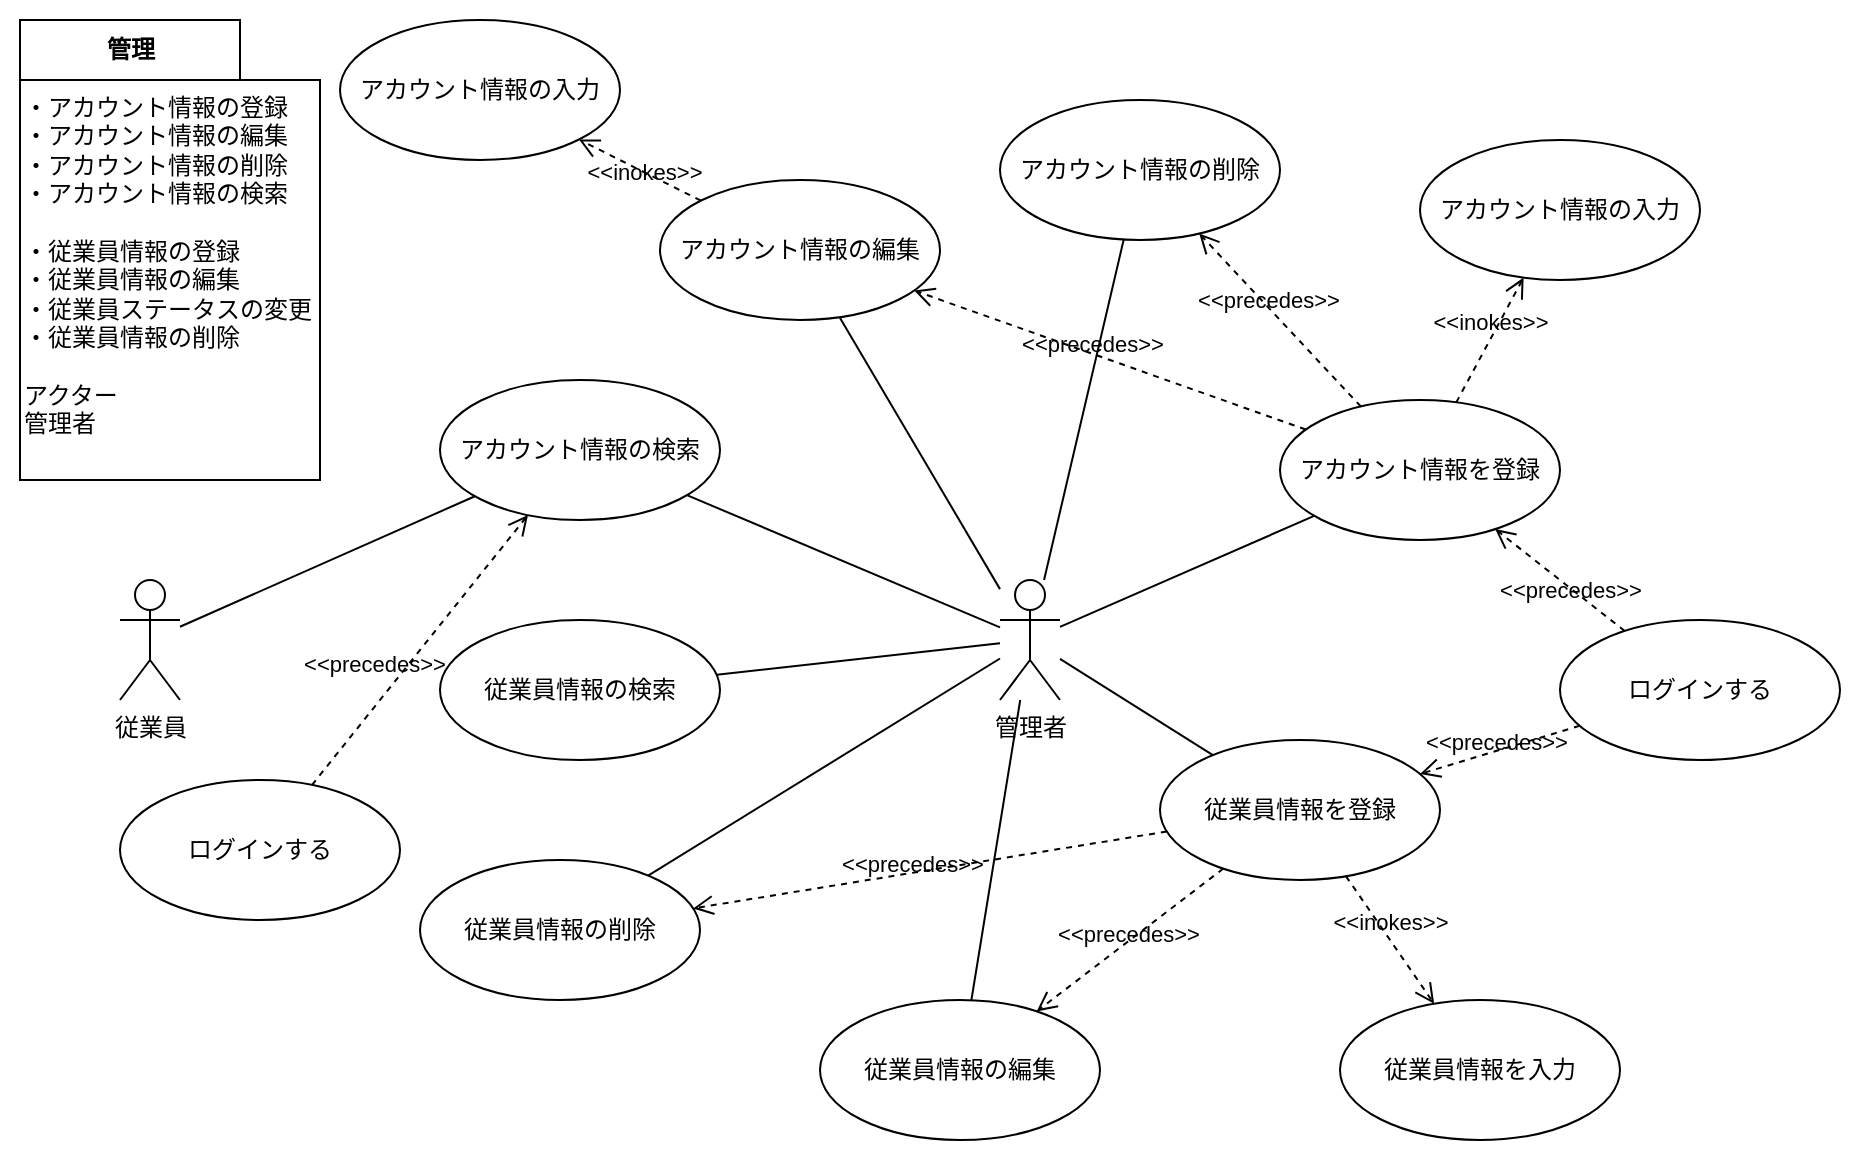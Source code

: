 <mxfile>
    <diagram id="SGvS32WQ4NayJtuChOap" name="ページ1">
        <mxGraphModel dx="1396" dy="929" grid="1" gridSize="10" guides="1" tooltips="1" connect="1" arrows="1" fold="1" page="1" pageScale="1" pageWidth="827" pageHeight="1169" math="0" shadow="0">
            <root>
                <mxCell id="0"/>
                <mxCell id="1" parent="0"/>
                <mxCell id="2" value="" style="rounded=0;whiteSpace=wrap;html=1;strokeColor=none;" parent="1" vertex="1">
                    <mxGeometry x="40" y="40" width="930" height="580" as="geometry"/>
                </mxCell>
                <mxCell id="3" value="管理者" style="shape=umlActor;verticalLabelPosition=bottom;verticalAlign=top;html=1;outlineConnect=0;" parent="1" vertex="1">
                    <mxGeometry x="540" y="330" width="30" height="60" as="geometry"/>
                </mxCell>
                <mxCell id="7" value="管理" style="shape=folder;fontStyle=1;tabWidth=110;tabHeight=30;tabPosition=left;html=1;boundedLbl=1;labelInHeader=1;container=1;collapsible=0;" parent="1" vertex="1">
                    <mxGeometry x="50" y="50" width="150" height="230" as="geometry"/>
                </mxCell>
                <mxCell id="8" value="・アカウント情報の登録&lt;br&gt;・アカウント情報の編集&lt;br&gt;・アカウント情報の削除&lt;br&gt;・アカウント情報の検索&lt;br&gt;&lt;br&gt;・従業員情報の登録&lt;br&gt;・従業員情報の編集&lt;br&gt;・従業員ステータスの変更&lt;br&gt;・従業員情報の削除&lt;br&gt;&lt;br&gt;アクター&lt;br&gt;管理者" style="html=1;strokeColor=none;resizeWidth=1;resizeHeight=1;fillColor=none;part=1;connectable=0;allowArrows=0;deletable=0;align=left;verticalAlign=top;" parent="7" vertex="1">
                    <mxGeometry width="150" height="200" relative="1" as="geometry">
                        <mxPoint y="30" as="offset"/>
                    </mxGeometry>
                </mxCell>
                <mxCell id="9" value="アカウント情報を登録" style="ellipse;whiteSpace=wrap;html=1;" parent="1" vertex="1">
                    <mxGeometry x="680" y="240" width="140" height="70" as="geometry"/>
                </mxCell>
                <mxCell id="12" value="&amp;lt;&amp;lt;inokes&amp;gt;&amp;gt;" style="endArrow=open;startArrow=none;endFill=0;startFill=0;endSize=8;html=1;verticalAlign=bottom;dashed=1;labelBackgroundColor=none;" parent="1" source="9" target="13" edge="1">
                    <mxGeometry x="-0.0" width="160" relative="1" as="geometry">
                        <mxPoint x="240" y="490" as="sourcePoint"/>
                        <mxPoint x="350" y="490" as="targetPoint"/>
                        <mxPoint as="offset"/>
                    </mxGeometry>
                </mxCell>
                <mxCell id="13" value="アカウント情報の入力" style="ellipse;whiteSpace=wrap;html=1;" parent="1" vertex="1">
                    <mxGeometry x="750" y="110" width="140" height="70" as="geometry"/>
                </mxCell>
                <mxCell id="14" value="アカウント情報の編集" style="ellipse;whiteSpace=wrap;html=1;" parent="1" vertex="1">
                    <mxGeometry x="370" y="130" width="140" height="70" as="geometry"/>
                </mxCell>
                <mxCell id="15" value="アカウント情報の削除" style="ellipse;whiteSpace=wrap;html=1;" parent="1" vertex="1">
                    <mxGeometry x="540" y="90" width="140" height="70" as="geometry"/>
                </mxCell>
                <mxCell id="16" value="アカウント情報の検索" style="ellipse;whiteSpace=wrap;html=1;" parent="1" vertex="1">
                    <mxGeometry x="260" y="230" width="140" height="70" as="geometry"/>
                </mxCell>
                <mxCell id="19" value="従業員情報を登録" style="ellipse;whiteSpace=wrap;html=1;" parent="1" vertex="1">
                    <mxGeometry x="620" y="410" width="140" height="70" as="geometry"/>
                </mxCell>
                <mxCell id="21" value="&amp;lt;&amp;lt;inokes&amp;gt;&amp;gt;" style="endArrow=open;startArrow=none;endFill=0;startFill=0;endSize=8;html=1;verticalAlign=bottom;dashed=1;labelBackgroundColor=none;" parent="1" source="19" target="22" edge="1">
                    <mxGeometry x="-0.0" width="160" relative="1" as="geometry">
                        <mxPoint x="240" y="680" as="sourcePoint"/>
                        <mxPoint x="350" y="680" as="targetPoint"/>
                        <mxPoint as="offset"/>
                    </mxGeometry>
                </mxCell>
                <mxCell id="22" value="従業員情報を入力" style="ellipse;whiteSpace=wrap;html=1;" parent="1" vertex="1">
                    <mxGeometry x="710" y="540" width="140" height="70" as="geometry"/>
                </mxCell>
                <mxCell id="23" value="従業員情報の編集" style="ellipse;whiteSpace=wrap;html=1;" parent="1" vertex="1">
                    <mxGeometry x="450" y="540" width="140" height="70" as="geometry"/>
                </mxCell>
                <mxCell id="24" value="従業員情報の削除" style="ellipse;whiteSpace=wrap;html=1;" parent="1" vertex="1">
                    <mxGeometry x="250" y="470" width="140" height="70" as="geometry"/>
                </mxCell>
                <mxCell id="25" value="従業員情報の検索" style="ellipse;whiteSpace=wrap;html=1;" parent="1" vertex="1">
                    <mxGeometry x="260" y="350" width="140" height="70" as="geometry"/>
                </mxCell>
                <mxCell id="28" value="ログインする" style="ellipse;whiteSpace=wrap;html=1;" parent="1" vertex="1">
                    <mxGeometry x="820" y="350" width="140" height="70" as="geometry"/>
                </mxCell>
                <mxCell id="30" value="&amp;lt;&amp;lt;precedes&amp;gt;&amp;gt;" style="endArrow=open;startArrow=none;endFill=0;startFill=0;endSize=8;html=1;verticalAlign=bottom;dashed=1;labelBackgroundColor=none;" parent="1" source="28" target="9" edge="1">
                    <mxGeometry x="-0.31" y="8" width="160" relative="1" as="geometry">
                        <mxPoint x="572.103" y="221.627" as="sourcePoint"/>
                        <mxPoint x="500" y="240" as="targetPoint"/>
                        <mxPoint as="offset"/>
                    </mxGeometry>
                </mxCell>
                <mxCell id="31" value="&amp;lt;&amp;lt;precedes&amp;gt;&amp;gt;" style="endArrow=open;startArrow=none;endFill=0;startFill=0;endSize=8;html=1;verticalAlign=bottom;dashed=1;labelBackgroundColor=none;" parent="1" source="28" target="19" edge="1">
                    <mxGeometry x="0.083" y="4" width="160" relative="1" as="geometry">
                        <mxPoint x="370.977" y="287.812" as="sourcePoint"/>
                        <mxPoint x="459.223" y="262.365" as="targetPoint"/>
                        <mxPoint as="offset"/>
                    </mxGeometry>
                </mxCell>
                <mxCell id="35" value="" style="endArrow=none;html=1;" parent="1" source="9" target="3" edge="1">
                    <mxGeometry width="50" height="50" relative="1" as="geometry">
                        <mxPoint x="110" y="410" as="sourcePoint"/>
                        <mxPoint x="160" y="360" as="targetPoint"/>
                    </mxGeometry>
                </mxCell>
                <mxCell id="36" value="" style="endArrow=none;html=1;" edge="1" parent="1" source="19" target="3">
                    <mxGeometry width="50" height="50" relative="1" as="geometry">
                        <mxPoint x="463.776" y="224.15" as="sourcePoint"/>
                        <mxPoint x="280" y="155.588" as="targetPoint"/>
                    </mxGeometry>
                </mxCell>
                <mxCell id="38" value="" style="endArrow=none;html=1;" edge="1" parent="1" source="3" target="15">
                    <mxGeometry width="50" height="50" relative="1" as="geometry">
                        <mxPoint x="696.299" y="299.51" as="sourcePoint"/>
                        <mxPoint x="580" y="326.538" as="targetPoint"/>
                    </mxGeometry>
                </mxCell>
                <mxCell id="39" value="" style="endArrow=none;html=1;" edge="1" parent="1" source="3" target="14">
                    <mxGeometry width="50" height="50" relative="1" as="geometry">
                        <mxPoint x="573.462" y="300" as="sourcePoint"/>
                        <mxPoint x="610.225" y="169.657" as="targetPoint"/>
                    </mxGeometry>
                </mxCell>
                <mxCell id="40" value="" style="endArrow=none;html=1;" edge="1" parent="1" source="3" target="16">
                    <mxGeometry width="50" height="50" relative="1" as="geometry">
                        <mxPoint x="583.462" y="310" as="sourcePoint"/>
                        <mxPoint x="620.225" y="179.657" as="targetPoint"/>
                    </mxGeometry>
                </mxCell>
                <mxCell id="41" value="アカウント情報の入力" style="ellipse;whiteSpace=wrap;html=1;" vertex="1" parent="1">
                    <mxGeometry x="210" y="50" width="140" height="70" as="geometry"/>
                </mxCell>
                <mxCell id="42" value="&amp;lt;&amp;lt;inokes&amp;gt;&amp;gt;" style="endArrow=open;startArrow=none;endFill=0;startFill=0;endSize=8;html=1;verticalAlign=bottom;dashed=1;labelBackgroundColor=none;" edge="1" parent="1" source="14" target="41">
                    <mxGeometry x="-0.171" y="8" width="160" relative="1" as="geometry">
                        <mxPoint x="777.971" y="251.173" as="sourcePoint"/>
                        <mxPoint x="811.802" y="188.797" as="targetPoint"/>
                        <mxPoint as="offset"/>
                    </mxGeometry>
                </mxCell>
                <mxCell id="43" value="" style="endArrow=none;html=1;" edge="1" parent="1" source="3" target="25">
                    <mxGeometry width="50" height="50" relative="1" as="geometry">
                        <mxPoint x="550" y="326.333" as="sourcePoint"/>
                        <mxPoint x="402.887" y="290.372" as="targetPoint"/>
                    </mxGeometry>
                </mxCell>
                <mxCell id="44" value="" style="endArrow=none;html=1;" edge="1" parent="1" source="3" target="23">
                    <mxGeometry width="50" height="50" relative="1" as="geometry">
                        <mxPoint x="550" y="333.98" as="sourcePoint"/>
                        <mxPoint x="381.834" y="378.595" as="targetPoint"/>
                    </mxGeometry>
                </mxCell>
                <mxCell id="45" value="" style="endArrow=none;html=1;" edge="1" parent="1" source="3" target="24">
                    <mxGeometry width="50" height="50" relative="1" as="geometry">
                        <mxPoint x="560" y="343.98" as="sourcePoint"/>
                        <mxPoint x="391.834" y="388.595" as="targetPoint"/>
                    </mxGeometry>
                </mxCell>
                <mxCell id="46" value="&amp;lt;&amp;lt;precedes&amp;gt;&amp;gt;" style="endArrow=open;startArrow=none;endFill=0;startFill=0;endSize=8;html=1;verticalAlign=bottom;dashed=1;labelBackgroundColor=none;" edge="1" parent="1" source="9" target="15">
                    <mxGeometry x="0.083" y="4" width="160" relative="1" as="geometry">
                        <mxPoint x="839.709" y="412.784" as="sourcePoint"/>
                        <mxPoint x="760.025" y="436.993" as="targetPoint"/>
                        <mxPoint as="offset"/>
                    </mxGeometry>
                </mxCell>
                <mxCell id="47" value="&amp;lt;&amp;lt;precedes&amp;gt;&amp;gt;" style="endArrow=open;startArrow=none;endFill=0;startFill=0;endSize=8;html=1;verticalAlign=bottom;dashed=1;labelBackgroundColor=none;" edge="1" parent="1" source="9" target="14">
                    <mxGeometry x="0.083" y="4" width="160" relative="1" as="geometry">
                        <mxPoint x="730.427" y="253.277" as="sourcePoint"/>
                        <mxPoint x="649.602" y="166.716" as="targetPoint"/>
                        <mxPoint as="offset"/>
                    </mxGeometry>
                </mxCell>
                <mxCell id="48" value="&amp;lt;&amp;lt;precedes&amp;gt;&amp;gt;" style="endArrow=open;startArrow=none;endFill=0;startFill=0;endSize=8;html=1;verticalAlign=bottom;dashed=1;labelBackgroundColor=none;" edge="1" parent="1" source="19" target="23">
                    <mxGeometry x="0.083" y="4" width="160" relative="1" as="geometry">
                        <mxPoint x="702.825" y="264.807" as="sourcePoint"/>
                        <mxPoint x="507.086" y="195.256" as="targetPoint"/>
                        <mxPoint as="offset"/>
                    </mxGeometry>
                </mxCell>
                <mxCell id="49" value="&amp;lt;&amp;lt;precedes&amp;gt;&amp;gt;" style="endArrow=open;startArrow=none;endFill=0;startFill=0;endSize=8;html=1;verticalAlign=bottom;dashed=1;labelBackgroundColor=none;" edge="1" parent="1" source="19" target="24">
                    <mxGeometry x="0.083" y="4" width="160" relative="1" as="geometry">
                        <mxPoint x="700" y="420" as="sourcePoint"/>
                        <mxPoint x="558.873" y="507.728" as="targetPoint"/>
                        <mxPoint as="offset"/>
                    </mxGeometry>
                </mxCell>
                <mxCell id="50" value="従業員" style="shape=umlActor;verticalLabelPosition=bottom;verticalAlign=top;html=1;outlineConnect=0;" vertex="1" parent="1">
                    <mxGeometry x="100" y="330" width="30" height="60" as="geometry"/>
                </mxCell>
                <mxCell id="51" value="" style="endArrow=none;html=1;" edge="1" parent="1" source="16" target="50">
                    <mxGeometry width="50" height="50" relative="1" as="geometry">
                        <mxPoint x="550" y="371.531" as="sourcePoint"/>
                        <mxPoint x="388.586" y="388.001" as="targetPoint"/>
                    </mxGeometry>
                </mxCell>
                <mxCell id="52" value="ログインする" style="ellipse;whiteSpace=wrap;html=1;" vertex="1" parent="1">
                    <mxGeometry x="100" y="430" width="140" height="70" as="geometry"/>
                </mxCell>
                <mxCell id="53" value="&amp;lt;&amp;lt;precedes&amp;gt;&amp;gt;" style="endArrow=open;startArrow=none;endFill=0;startFill=0;endSize=8;html=1;verticalAlign=bottom;dashed=1;labelBackgroundColor=none;" edge="1" parent="1" source="52" target="16">
                    <mxGeometry x="-0.31" y="8" width="160" relative="1" as="geometry">
                        <mxPoint x="862.371" y="365.487" as="sourcePoint"/>
                        <mxPoint x="797.581" y="314.528" as="targetPoint"/>
                        <mxPoint as="offset"/>
                    </mxGeometry>
                </mxCell>
            </root>
        </mxGraphModel>
    </diagram>
</mxfile>